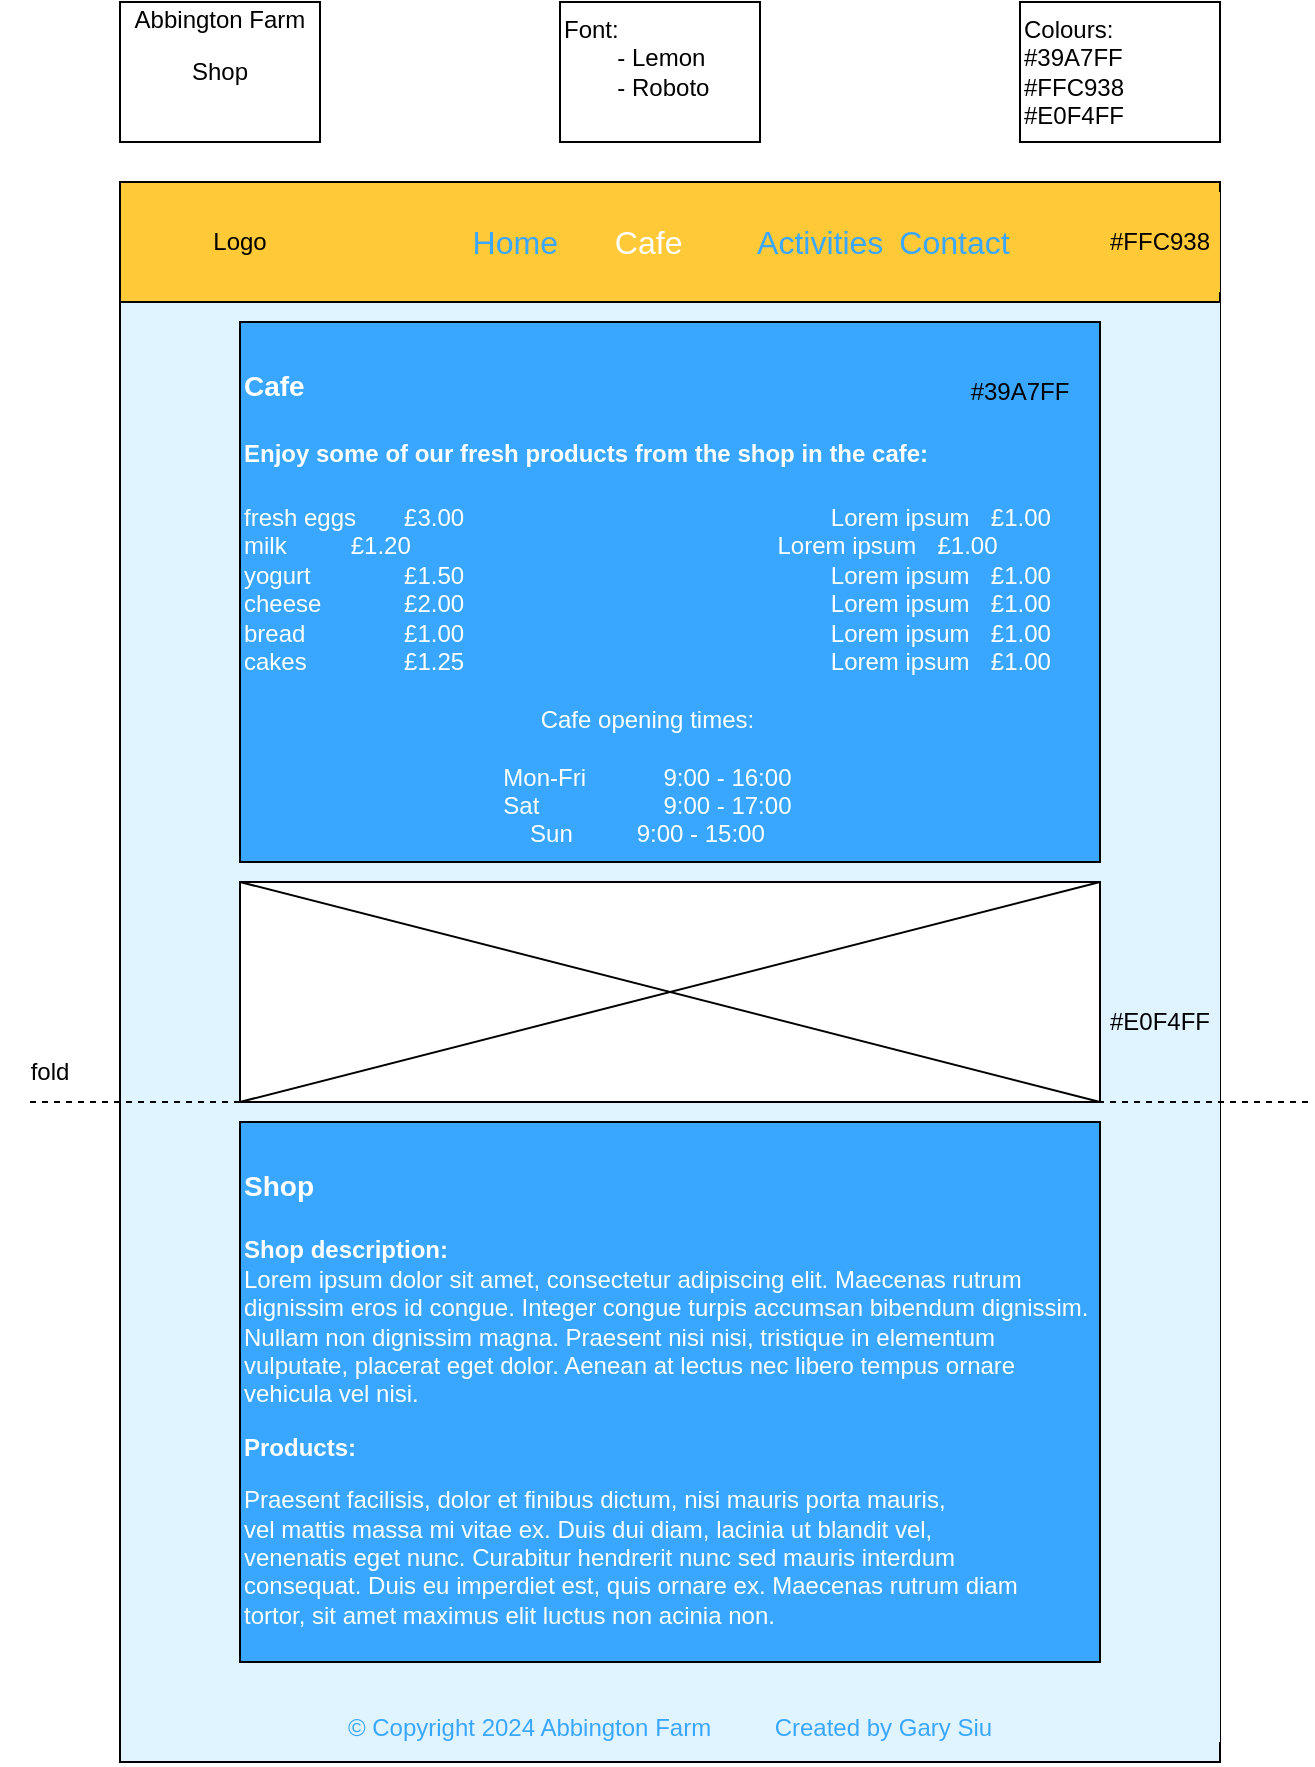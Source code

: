<mxfile version="23.1.6" type="device">
  <diagram name="Page-1" id="TmDt9XGM6VzQtZlpyaEq">
    <mxGraphModel dx="748" dy="1153" grid="1" gridSize="10" guides="1" tooltips="1" connect="1" arrows="1" fold="1" page="1" pageScale="1" pageWidth="827" pageHeight="1169" math="0" shadow="0">
      <root>
        <mxCell id="0" />
        <mxCell id="1" parent="0" />
        <mxCell id="0ws95KaB-2t9atwoKgnw-23" value="" style="rounded=0;whiteSpace=wrap;html=1;fillColor=#E0F4FF;" parent="1" vertex="1">
          <mxGeometry x="100" y="220" width="550" height="730" as="geometry" />
        </mxCell>
        <mxCell id="0ws95KaB-2t9atwoKgnw-8" value="#E0F4FF" style="rounded=0;whiteSpace=wrap;html=1;strokeColor=none;fillColor=#E0F4FF;" parent="1" vertex="1">
          <mxGeometry x="590" y="220" width="60" height="720" as="geometry" />
        </mxCell>
        <mxCell id="0ws95KaB-2t9atwoKgnw-9" value="&lt;div align=&quot;left&quot; style=&quot;font-size: 16px;&quot;&gt;&lt;font color=&quot;#39a7ff&quot; style=&quot;font-size: 16px;&quot;&gt;&lt;span style=&quot;white-space: pre;&quot;&gt;&#x9;&lt;/span&gt;&lt;span style=&quot;white-space: pre;&quot;&gt;&#x9;&lt;/span&gt;&lt;/font&gt;&lt;font color=&quot;#39a7ff&quot; style=&quot;font-size: 16px;&quot;&gt;Home&lt;/font&gt;&lt;font color=&quot;#39a7ff&quot; style=&quot;font-size: 16px;&quot;&gt; &lt;span style=&quot;white-space: pre;&quot;&gt;&#x9;&lt;/span&gt;&lt;/font&gt;&lt;font color=&quot;#ffffff&quot; style=&quot;font-size: 16px;&quot;&gt;Cafe&lt;/font&gt;&lt;font color=&quot;#ffffff&quot; style=&quot;font-size: 16px;&quot;&gt; &lt;span style=&quot;white-space: pre;&quot;&gt;&#x9;&lt;/span&gt;&lt;/font&gt;&lt;font color=&quot;#39a7ff&quot; style=&quot;font-size: 16px;&quot;&gt;Activities &lt;span style=&quot;white-space: pre;&quot;&gt;&#x9;&lt;/span&gt;Contact&lt;br style=&quot;font-size: 16px;&quot;&gt;&lt;/font&gt;&lt;/div&gt;" style="rounded=0;whiteSpace=wrap;html=1;fillColor=#FFC938;fontSize=16;fontColor=#416D19;" parent="1" vertex="1">
          <mxGeometry x="100" y="160" width="550" height="60" as="geometry" />
        </mxCell>
        <mxCell id="0ws95KaB-2t9atwoKgnw-10" value="Logo" style="rounded=0;whiteSpace=wrap;html=1;strokeColor=none;fillColor=none;" parent="1" vertex="1">
          <mxGeometry x="100" y="160" width="120" height="60" as="geometry" />
        </mxCell>
        <mxCell id="0ws95KaB-2t9atwoKgnw-19" value="&lt;font color=&quot;#ffffff&quot; size=&quot;1&quot;&gt;&lt;b style=&quot;font-size: 14px;&quot;&gt;&lt;br&gt;Cafe&lt;br&gt;&lt;br&gt;&lt;/b&gt;&lt;/font&gt;&lt;font color=&quot;#ffffff&quot;&gt;&lt;b&gt;Enjoy some of our fresh products from the shop in the cafe:&lt;/b&gt;&lt;font size=&quot;1&quot;&gt;&lt;b style=&quot;font-size: 14px;&quot;&gt;&lt;br&gt;&lt;br&gt;&lt;/b&gt;&lt;/font&gt;fresh eggs&lt;span style=&quot;white-space: pre;&quot;&gt;&#x9;&lt;/span&gt;£3.00&lt;span style=&quot;white-space: pre;&quot;&gt;&#x9;&lt;/span&gt;&lt;span style=&quot;white-space: pre;&quot;&gt;&#x9;&lt;/span&gt;&lt;span style=&quot;white-space: pre;&quot;&gt;&#x9;&lt;/span&gt;&lt;span style=&quot;white-space: pre;&quot;&gt;&#x9;&lt;/span&gt;&lt;span style=&quot;white-space: pre;&quot;&gt;&#x9;&lt;/span&gt;&lt;span style=&quot;white-space: pre;&quot;&gt;&#x9;&lt;/span&gt;&lt;span style=&quot;white-space: pre;&quot;&gt;&#x9;&lt;/span&gt;Lorem ipsum&lt;span style=&quot;white-space: pre;&quot;&gt;&#x9;&lt;/span&gt;£1.00 &lt;br&gt;milk&lt;span style=&quot;white-space: pre;&quot;&gt;&#x9;&lt;/span&gt;&lt;span style=&quot;white-space: pre;&quot;&gt;&#x9;&lt;/span&gt;£1.20&lt;span style=&quot;white-space: pre;&quot;&gt;&#x9;&lt;/span&gt;&lt;span style=&quot;white-space: pre;&quot;&gt;&#x9;&lt;/span&gt;&lt;span style=&quot;white-space: pre;&quot;&gt;&#x9;&lt;/span&gt;&lt;span style=&quot;white-space: pre;&quot;&gt;&#x9;&lt;/span&gt;&lt;span style=&quot;white-space: pre;&quot;&gt;&#x9;&lt;/span&gt;&lt;span style=&quot;white-space: pre;&quot;&gt;&#x9;&lt;/span&gt;&lt;span style=&quot;white-space: pre;&quot;&gt;&#x9;Lorem ipsum&lt;span style=&quot;white-space: pre;&quot;&gt;&#x9;&lt;/span&gt;£1.00&lt;/span&gt;&lt;br&gt;yogurt&lt;span style=&quot;white-space: pre;&quot;&gt;&#x9;&lt;/span&gt;&lt;span style=&quot;white-space: pre;&quot;&gt;&#x9;&lt;/span&gt;£1.50&lt;span style=&quot;white-space: pre;&quot;&gt;&#x9;&lt;/span&gt;&lt;span style=&quot;white-space: pre;&quot;&gt;&#x9;&lt;/span&gt;&lt;span style=&quot;white-space: pre;&quot;&gt;&#x9;&lt;/span&gt;&lt;span style=&quot;white-space: pre;&quot;&gt;&#x9;&lt;/span&gt;&lt;span style=&quot;white-space: pre;&quot;&gt;&#x9;&lt;/span&gt;&lt;span style=&quot;white-space: pre;&quot;&gt;&#x9;&lt;/span&gt;&lt;span style=&quot;white-space: pre;&quot;&gt;&#x9;&lt;/span&gt;Lorem ipsum&lt;span style=&quot;white-space: pre;&quot;&gt;&#x9;&lt;/span&gt;£1.00&lt;br&gt;cheese&lt;span style=&quot;white-space: pre;&quot;&gt;&#x9;&lt;/span&gt;&lt;span style=&quot;white-space: pre;&quot;&gt;&#x9;&lt;/span&gt;£2.00&lt;span style=&quot;white-space: pre;&quot;&gt;&#x9;&lt;/span&gt;&lt;span style=&quot;white-space: pre;&quot;&gt;&#x9;&lt;/span&gt;&lt;span style=&quot;white-space: pre;&quot;&gt;&#x9;&lt;/span&gt;&lt;span style=&quot;white-space: pre;&quot;&gt;&#x9;&lt;/span&gt;&lt;span style=&quot;white-space: pre;&quot;&gt;&#x9;&lt;/span&gt;&lt;span style=&quot;white-space: pre;&quot;&gt;&#x9;&lt;/span&gt;&lt;span style=&quot;white-space: pre;&quot;&gt;&#x9;&lt;/span&gt;Lorem ipsum&lt;span style=&quot;white-space: pre;&quot;&gt;&#x9;&lt;/span&gt;£1.00&lt;br&gt;bread&lt;span style=&quot;white-space: pre;&quot;&gt;&#x9;&lt;/span&gt;&lt;span style=&quot;white-space: pre;&quot;&gt;&#x9;&lt;/span&gt;£1.00&lt;span style=&quot;white-space: pre;&quot;&gt;&#x9;&lt;/span&gt;&lt;span style=&quot;white-space: pre;&quot;&gt;&#x9;&lt;/span&gt;&lt;span style=&quot;white-space: pre;&quot;&gt;&#x9;&lt;/span&gt;&lt;span style=&quot;white-space: pre;&quot;&gt;&#x9;&lt;/span&gt;&lt;span style=&quot;white-space: pre;&quot;&gt;&#x9;&lt;/span&gt;&lt;span style=&quot;white-space: pre;&quot;&gt;&#x9;&lt;/span&gt;&lt;span style=&quot;white-space: pre;&quot;&gt;&#x9;&lt;/span&gt;Lorem ipsum&lt;span style=&quot;white-space: pre;&quot;&gt;&#x9;&lt;/span&gt;£1.00&lt;br&gt;cakes&lt;span style=&quot;white-space: pre;&quot;&gt;&#x9;&lt;/span&gt;&lt;span style=&quot;white-space: pre;&quot;&gt;&#x9;&lt;/span&gt;£1.25&lt;span style=&quot;white-space: pre;&quot;&gt;&#x9;&lt;/span&gt;&lt;span style=&quot;white-space: pre;&quot;&gt;&#x9;&lt;/span&gt;&lt;span style=&quot;white-space: pre;&quot;&gt;&#x9;&lt;/span&gt;&lt;span style=&quot;white-space: pre;&quot;&gt;&#x9;&lt;/span&gt;&lt;span style=&quot;white-space: pre;&quot;&gt;&#x9;&lt;/span&gt;&lt;span style=&quot;white-space: pre;&quot;&gt;&#x9;&lt;/span&gt;&lt;span style=&quot;white-space: pre;&quot;&gt;&#x9;&lt;/span&gt;Lorem ipsum&lt;span style=&quot;white-space: pre;&quot;&gt;&#x9;&lt;/span&gt;£1.00&lt;br&gt;&lt;br&gt;&lt;/font&gt;&lt;div align=&quot;center&quot;&gt;&lt;font color=&quot;#ffffff&quot;&gt;Cafe opening times:&lt;br&gt;&lt;br&gt;Mon-Fri&lt;span style=&quot;white-space: pre;&quot;&gt;&#x9;&lt;/span&gt;&lt;span style=&quot;white-space: pre;&quot;&gt;&#x9;&lt;/span&gt;9:00 - 16:00&lt;br&gt;Sat&lt;span style=&quot;white-space: pre;&quot;&gt;&#x9;&lt;/span&gt;&lt;span style=&quot;white-space: pre;&quot;&gt;&#x9;&lt;/span&gt;&lt;span style=&quot;white-space: pre;&quot;&gt;&#x9;&lt;/span&gt;9:00 - 17:00&lt;br&gt;Sun&lt;span style=&quot;white-space: pre;&quot;&gt;&#x9;&lt;/span&gt;&lt;span style=&quot;white-space: pre;&quot;&gt;&#x9;&lt;/span&gt;9:00 - 15:00&lt;br&gt;&lt;/font&gt;&lt;/div&gt;&lt;font color=&quot;#ffffff&quot;&gt;&lt;br&gt;&lt;/font&gt;&lt;div&gt;&lt;font color=&quot;#ffffff&quot;&gt;&lt;br&gt;&lt;/font&gt;&lt;/div&gt;" style="rounded=0;whiteSpace=wrap;html=1;verticalAlign=top;align=left;fillColor=#39A7FF;" parent="1" vertex="1">
          <mxGeometry x="160" y="230" width="430" height="270" as="geometry" />
        </mxCell>
        <mxCell id="0ws95KaB-2t9atwoKgnw-25" value="#FFC938" style="rounded=0;whiteSpace=wrap;html=1;fillColor=#FFC938;strokeColor=none;" parent="1" vertex="1">
          <mxGeometry x="590" y="165" width="60" height="50" as="geometry" />
        </mxCell>
        <mxCell id="0ws95KaB-2t9atwoKgnw-27" value="" style="rounded=0;whiteSpace=wrap;html=1;" parent="1" vertex="1">
          <mxGeometry x="160" y="510" width="430" height="110" as="geometry" />
        </mxCell>
        <mxCell id="0ws95KaB-2t9atwoKgnw-28" value="" style="endArrow=none;html=1;rounded=0;exitX=0;exitY=0;exitDx=0;exitDy=0;entryX=1;entryY=1;entryDx=0;entryDy=0;" parent="1" source="0ws95KaB-2t9atwoKgnw-27" target="0ws95KaB-2t9atwoKgnw-27" edge="1">
          <mxGeometry width="50" height="50" relative="1" as="geometry">
            <mxPoint x="340" y="510" as="sourcePoint" />
            <mxPoint x="390" y="460" as="targetPoint" />
          </mxGeometry>
        </mxCell>
        <mxCell id="0ws95KaB-2t9atwoKgnw-29" value="" style="endArrow=none;html=1;rounded=0;exitX=0;exitY=1;exitDx=0;exitDy=0;entryX=1;entryY=0;entryDx=0;entryDy=0;" parent="1" source="0ws95KaB-2t9atwoKgnw-27" target="0ws95KaB-2t9atwoKgnw-27" edge="1">
          <mxGeometry width="50" height="50" relative="1" as="geometry">
            <mxPoint x="90.0" y="600" as="sourcePoint" />
            <mxPoint x="530" y="610" as="targetPoint" />
          </mxGeometry>
        </mxCell>
        <mxCell id="0ws95KaB-2t9atwoKgnw-30" value="&lt;font color=&quot;#ffffff&quot; size=&quot;1&quot;&gt;&lt;b style=&quot;font-size: 14px;&quot;&gt;&lt;br&gt;Shop&lt;br&gt;&lt;br&gt;&lt;/b&gt;&lt;/font&gt;&lt;font color=&quot;#ffffff&quot;&gt;&lt;b&gt;Shop description:&lt;br&gt;&lt;/b&gt;&lt;/font&gt;&lt;div id=&quot;lipsum&quot;&gt;&lt;font color=&quot;#ffffff&quot;&gt;Lorem ipsum dolor sit amet, consectetur adipiscing elit. Maecenas rutrum dignissim eros id congue. Integer congue turpis accumsan bibendum dignissim. Nullam non dignissim magna. Praesent nisi nisi, tristique in elementum vulputate, placerat eget dolor. Aenean at lectus nec libero tempus ornare vehicula vel nisi. &lt;br&gt;&lt;/font&gt;&lt;p&gt;&lt;font color=&quot;#ffffff&quot;&gt;&lt;b&gt;Products:&lt;/b&gt;&lt;/font&gt;&lt;/p&gt;&lt;p&gt;&lt;font color=&quot;#ffffff&quot;&gt;Praesent facilisis, dolor et finibus dictum, nisi mauris porta mauris, &lt;br&gt;vel mattis massa mi vitae ex. Duis dui diam, lacinia ut blandit vel, &lt;br&gt;venenatis eget nunc. Curabitur hendrerit nunc sed mauris interdum &lt;br&gt;consequat. Duis eu imperdiet est, quis ornare ex. Maecenas rutrum diam &lt;br&gt;tortor, sit amet maximus elit luctus non acinia non. &lt;br&gt;&lt;/font&gt;&lt;/p&gt;&lt;/div&gt;&lt;font color=&quot;#ffffff&quot;&gt;&lt;br&gt;&lt;br&gt;&lt;/font&gt;&lt;div&gt;&lt;font color=&quot;#ffffff&quot;&gt;&lt;br&gt;&lt;/font&gt;&lt;/div&gt;" style="rounded=0;whiteSpace=wrap;html=1;verticalAlign=top;align=left;fillColor=#39A7FF;" parent="1" vertex="1">
          <mxGeometry x="160" y="630" width="430" height="270" as="geometry" />
        </mxCell>
        <mxCell id="0ws95KaB-2t9atwoKgnw-32" value="" style="endArrow=none;dashed=1;html=1;rounded=0;" parent="1" edge="1">
          <mxGeometry width="50" height="50" relative="1" as="geometry">
            <mxPoint x="55" y="620" as="sourcePoint" />
            <mxPoint x="695" y="620" as="targetPoint" />
          </mxGeometry>
        </mxCell>
        <mxCell id="0ws95KaB-2t9atwoKgnw-33" value="fold" style="rounded=0;whiteSpace=wrap;html=1;strokeColor=none;fillColor=none;" parent="1" vertex="1">
          <mxGeometry x="40" y="590" width="50" height="30" as="geometry" />
        </mxCell>
        <mxCell id="LlhT0cMFiizDyWCZ6gN1-1" value="#39A7FF" style="rounded=0;whiteSpace=wrap;html=1;fillColor=#39A7FF;strokeColor=none;" parent="1" vertex="1">
          <mxGeometry x="520" y="240" width="60" height="50" as="geometry" />
        </mxCell>
        <mxCell id="LlhT0cMFiizDyWCZ6gN1-3" value="&lt;font color=&quot;#39a7ff&quot;&gt;&lt;br&gt;&lt;/font&gt;&lt;p&gt;&lt;font color=&quot;#39a7ff&quot;&gt;© Copyright 2024 Abbington Farm&lt;span style=&quot;white-space: pre;&quot;&gt;&#x9;&lt;/span&gt;&lt;span style=&quot;white-space: pre;&quot;&gt;&#x9;&lt;/span&gt;Created by Gary Siu&lt;br&gt;&lt;/font&gt;&lt;/p&gt;" style="rounded=0;whiteSpace=wrap;html=1;verticalAlign=middle;align=center;fillColor=#E0F4FF;strokeColor=none;" parent="1" vertex="1">
          <mxGeometry x="160" y="910" width="430" height="30" as="geometry" />
        </mxCell>
        <mxCell id="0lf-IBoPSggxNzyNt4II-1" value="Font:&lt;br&gt;&lt;span style=&quot;white-space: pre;&quot;&gt;&#x9;&lt;/span&gt;- Lemon&lt;br&gt;&lt;span style=&quot;white-space: pre;&quot;&gt;&#x9;&lt;/span&gt;- Roboto" style="rounded=0;whiteSpace=wrap;html=1;align=left;verticalAlign=top;fontStyle=0" vertex="1" parent="1">
          <mxGeometry x="320" y="70" width="100" height="70" as="geometry" />
        </mxCell>
        <mxCell id="0lf-IBoPSggxNzyNt4II-2" value="Colours:&lt;span style=&quot;&quot;&gt; &lt;br&gt;#39A7FF&lt;/span&gt;&lt;br&gt;#FFC938&lt;br&gt;#E0F4FF" style="rounded=0;whiteSpace=wrap;html=1;align=left;verticalAlign=top;fontStyle=0" vertex="1" parent="1">
          <mxGeometry x="550" y="70" width="100" height="70" as="geometry" />
        </mxCell>
        <mxCell id="0lf-IBoPSggxNzyNt4II-3" value="" style="group" vertex="1" connectable="0" parent="1">
          <mxGeometry x="100" y="70" width="100" height="70" as="geometry" />
        </mxCell>
        <mxCell id="0lf-IBoPSggxNzyNt4II-4" value="Shop" style="rounded=0;whiteSpace=wrap;html=1;align=center;verticalAlign=middle;" vertex="1" parent="0lf-IBoPSggxNzyNt4II-3">
          <mxGeometry width="100" height="70" as="geometry" />
        </mxCell>
        <mxCell id="0lf-IBoPSggxNzyNt4II-5" value="Abbington Farm" style="rounded=0;whiteSpace=wrap;html=1;strokeColor=none;fillColor=none;" vertex="1" parent="0lf-IBoPSggxNzyNt4II-3">
          <mxGeometry x="5" width="90" height="17.5" as="geometry" />
        </mxCell>
      </root>
    </mxGraphModel>
  </diagram>
</mxfile>
